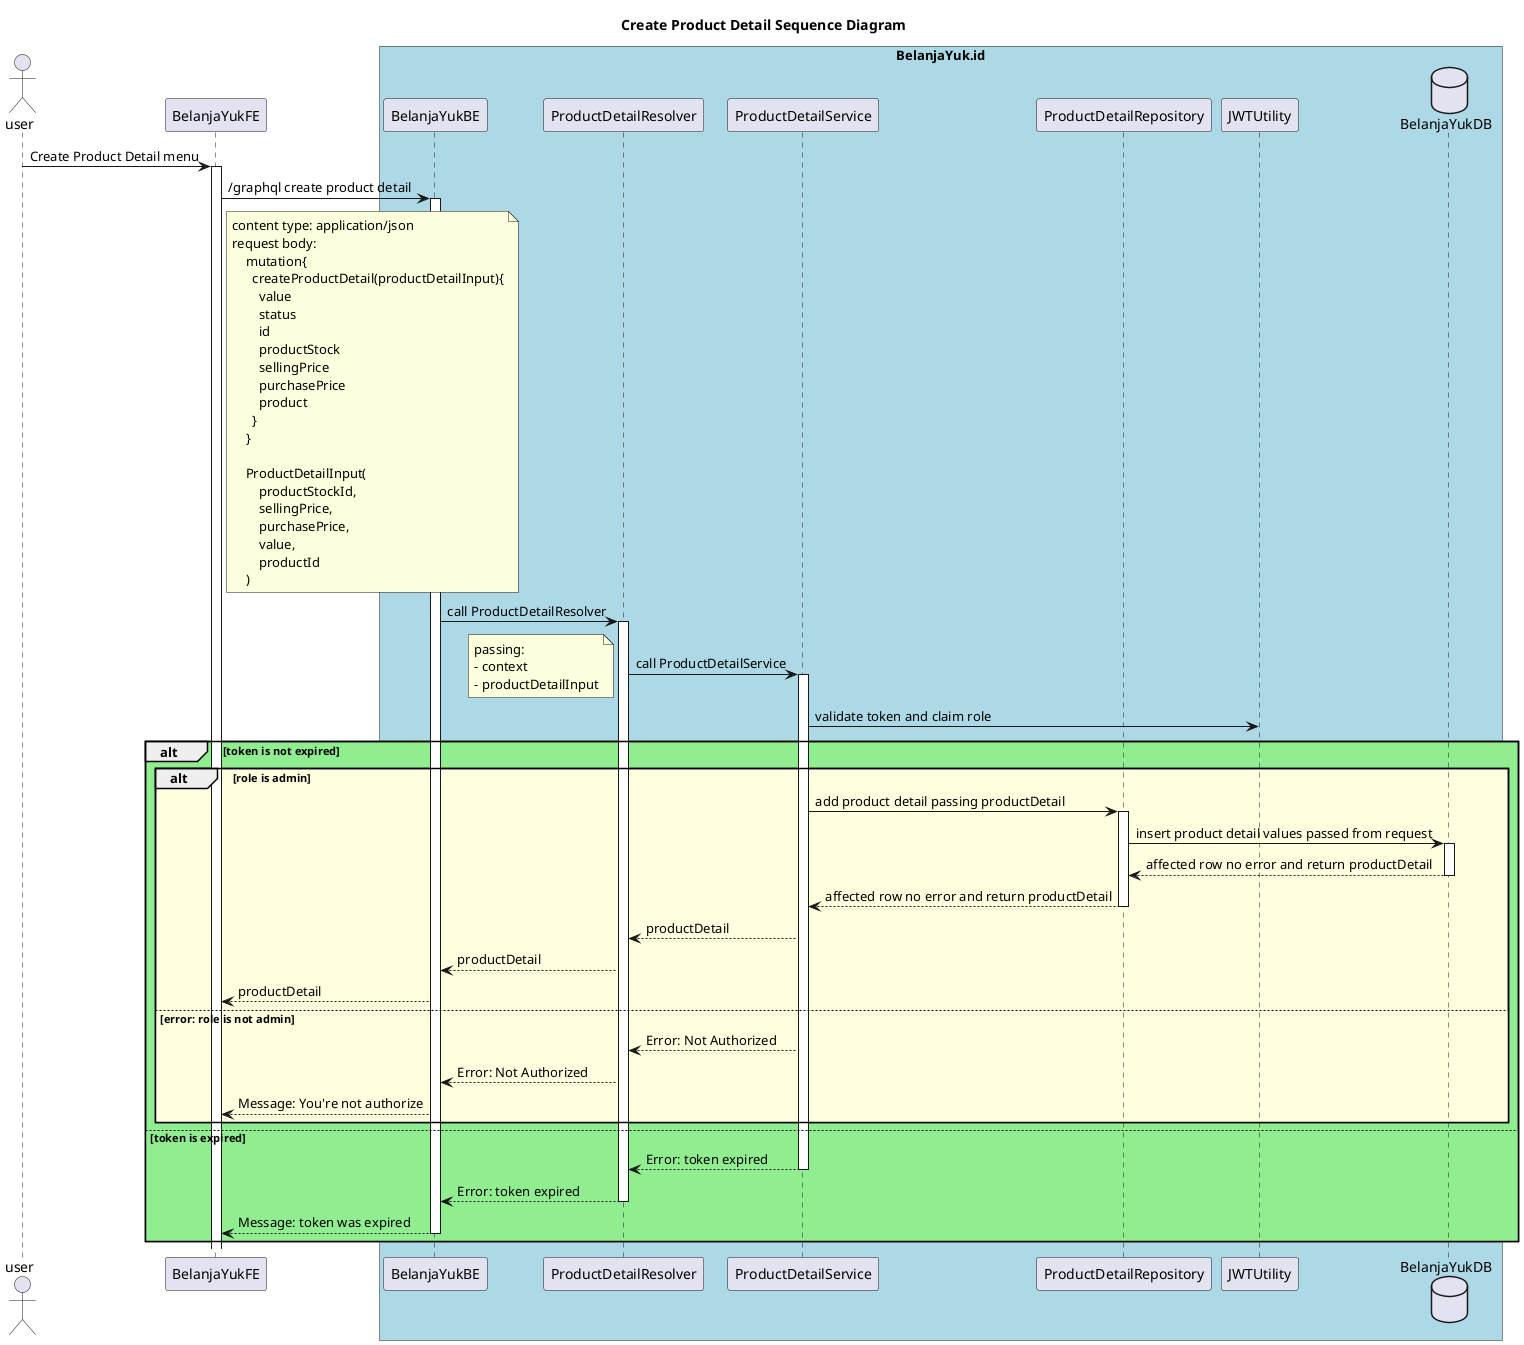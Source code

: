 @startuml
title: Create Product Detail Sequence Diagram
actor user
participant BelanjaYukFE
database BelanjaYukDB
box "BelanjaYuk.id" #LightBlue
participant BelanjaYukBE
participant ProductDetailResolver
participant ProductDetailService
participant ProductDetailRepository
participant JWTUtility
participant BelanjaYukDB
end box

user -> BelanjaYukFE ++ : Create Product Detail menu
BelanjaYukFE -> BelanjaYukBE ++ : /graphql create product detail
    note right of BelanjaYukFE
    content type: application/json
    request body:
        mutation{
          createProductDetail(productDetailInput){
            value
            status
            id
            productStock
            sellingPrice
            purchasePrice
            product
          }
        }

        ProductDetailInput(
            productStockId,
            sellingPrice,
            purchasePrice,
            value,
            productId
        )
    end note
BelanjaYukBE -> ProductDetailResolver ++ : call ProductDetailResolver
ProductDetailResolver -> ProductDetailService ++ : call ProductDetailService
    note left
    passing:
    - context
    - productDetailInput
    end note
ProductDetailService -> JWTUtility: validate token and claim role
alt #LightGreen token is not expired
    alt #LightYellow role is admin
        ProductDetailService -> ProductDetailRepository ++ : add product detail passing productDetail
        ProductDetailRepository -> BelanjaYukDB ++ : insert product detail values passed from request
        BelanjaYukDB --> ProductDetailRepository -- : affected row no error and return productDetail
        ProductDetailRepository --> ProductDetailService -- : affected row no error and return productDetail
        ProductDetailService --> ProductDetailResolver : productDetail
        ProductDetailResolver --> BelanjaYukBE : productDetail
        BelanjaYukBE --> BelanjaYukFE: productDetail
        else error: role is not admin
        ProductDetailService --> ProductDetailResolver : Error: Not Authorized
        ProductDetailResolver --> BelanjaYukBE : Error: Not Authorized
        BelanjaYukBE --> BelanjaYukFE: Message: You're not authorize
    end alt
    else token is expired
    ProductDetailService --> ProductDetailResolver -- : Error: token expired
    ProductDetailResolver --> BelanjaYukBE -- : Error: token expired
    BelanjaYukBE --> BelanjaYukFE -- : Message: token was expired
end alt
@enduml